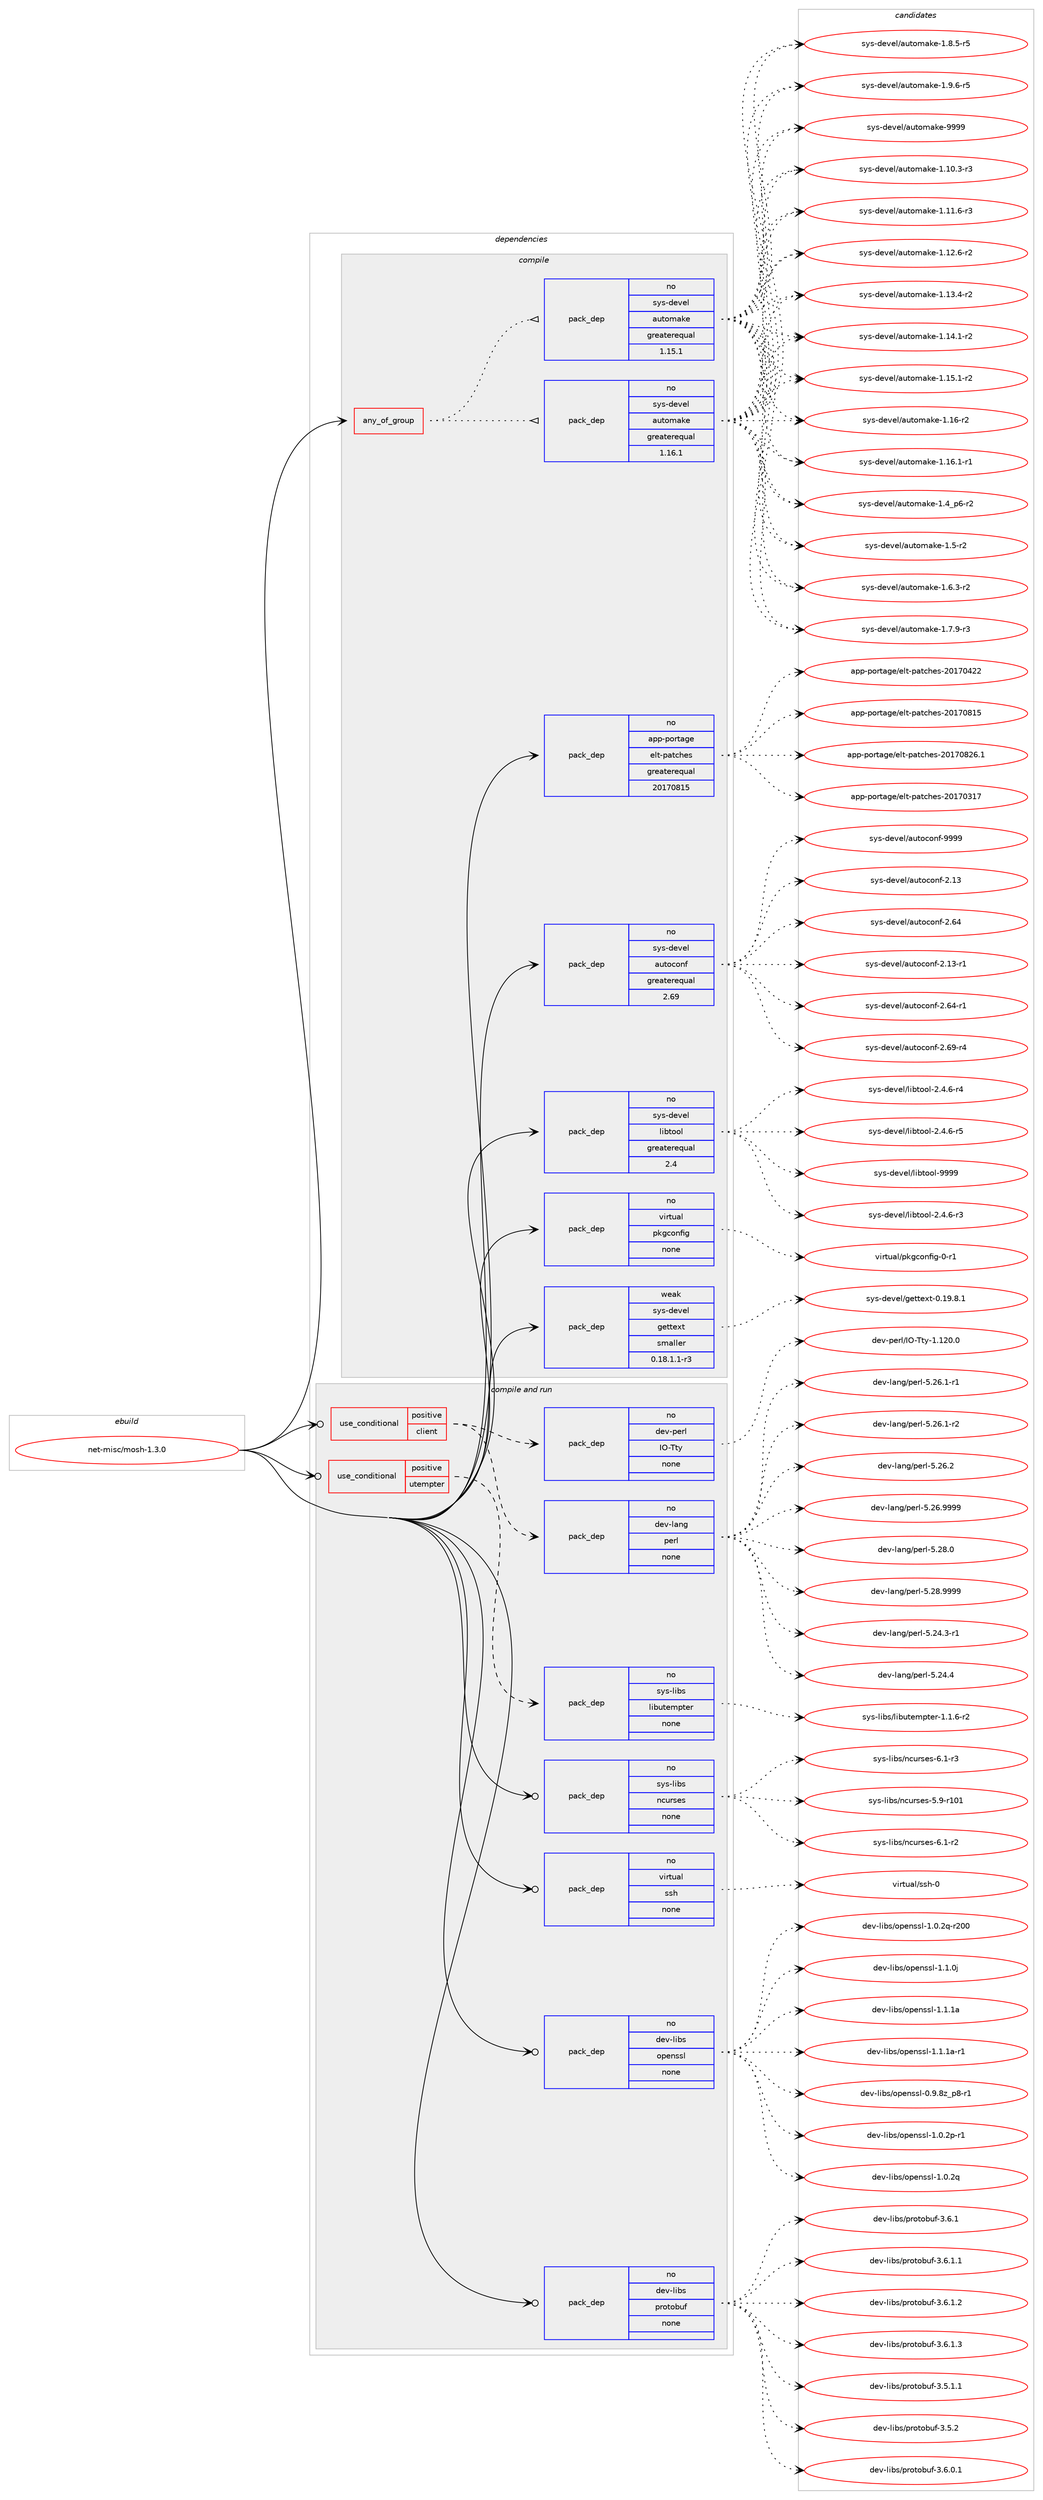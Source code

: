 digraph prolog {

# *************
# Graph options
# *************

newrank=true;
concentrate=true;
compound=true;
graph [rankdir=LR,fontname=Helvetica,fontsize=10,ranksep=1.5];#, ranksep=2.5, nodesep=0.2];
edge  [arrowhead=vee];
node  [fontname=Helvetica,fontsize=10];

# **********
# The ebuild
# **********

subgraph cluster_leftcol {
color=gray;
rank=same;
label=<<i>ebuild</i>>;
id [label="net-misc/mosh-1.3.0", color=red, width=4, href="../net-misc/mosh-1.3.0.svg"];
}

# ****************
# The dependencies
# ****************

subgraph cluster_midcol {
color=gray;
label=<<i>dependencies</i>>;
subgraph cluster_compile {
fillcolor="#eeeeee";
style=filled;
label=<<i>compile</i>>;
subgraph any135 {
dependency5460 [label=<<TABLE BORDER="0" CELLBORDER="1" CELLSPACING="0" CELLPADDING="4"><TR><TD CELLPADDING="10">any_of_group</TD></TR></TABLE>>, shape=none, color=red];subgraph pack4199 {
dependency5461 [label=<<TABLE BORDER="0" CELLBORDER="1" CELLSPACING="0" CELLPADDING="4" WIDTH="220"><TR><TD ROWSPAN="6" CELLPADDING="30">pack_dep</TD></TR><TR><TD WIDTH="110">no</TD></TR><TR><TD>sys-devel</TD></TR><TR><TD>automake</TD></TR><TR><TD>greaterequal</TD></TR><TR><TD>1.16.1</TD></TR></TABLE>>, shape=none, color=blue];
}
dependency5460:e -> dependency5461:w [weight=20,style="dotted",arrowhead="oinv"];
subgraph pack4200 {
dependency5462 [label=<<TABLE BORDER="0" CELLBORDER="1" CELLSPACING="0" CELLPADDING="4" WIDTH="220"><TR><TD ROWSPAN="6" CELLPADDING="30">pack_dep</TD></TR><TR><TD WIDTH="110">no</TD></TR><TR><TD>sys-devel</TD></TR><TR><TD>automake</TD></TR><TR><TD>greaterequal</TD></TR><TR><TD>1.15.1</TD></TR></TABLE>>, shape=none, color=blue];
}
dependency5460:e -> dependency5462:w [weight=20,style="dotted",arrowhead="oinv"];
}
id:e -> dependency5460:w [weight=20,style="solid",arrowhead="vee"];
subgraph pack4201 {
dependency5463 [label=<<TABLE BORDER="0" CELLBORDER="1" CELLSPACING="0" CELLPADDING="4" WIDTH="220"><TR><TD ROWSPAN="6" CELLPADDING="30">pack_dep</TD></TR><TR><TD WIDTH="110">no</TD></TR><TR><TD>app-portage</TD></TR><TR><TD>elt-patches</TD></TR><TR><TD>greaterequal</TD></TR><TR><TD>20170815</TD></TR></TABLE>>, shape=none, color=blue];
}
id:e -> dependency5463:w [weight=20,style="solid",arrowhead="vee"];
subgraph pack4202 {
dependency5464 [label=<<TABLE BORDER="0" CELLBORDER="1" CELLSPACING="0" CELLPADDING="4" WIDTH="220"><TR><TD ROWSPAN="6" CELLPADDING="30">pack_dep</TD></TR><TR><TD WIDTH="110">no</TD></TR><TR><TD>sys-devel</TD></TR><TR><TD>autoconf</TD></TR><TR><TD>greaterequal</TD></TR><TR><TD>2.69</TD></TR></TABLE>>, shape=none, color=blue];
}
id:e -> dependency5464:w [weight=20,style="solid",arrowhead="vee"];
subgraph pack4203 {
dependency5465 [label=<<TABLE BORDER="0" CELLBORDER="1" CELLSPACING="0" CELLPADDING="4" WIDTH="220"><TR><TD ROWSPAN="6" CELLPADDING="30">pack_dep</TD></TR><TR><TD WIDTH="110">no</TD></TR><TR><TD>sys-devel</TD></TR><TR><TD>libtool</TD></TR><TR><TD>greaterequal</TD></TR><TR><TD>2.4</TD></TR></TABLE>>, shape=none, color=blue];
}
id:e -> dependency5465:w [weight=20,style="solid",arrowhead="vee"];
subgraph pack4204 {
dependency5466 [label=<<TABLE BORDER="0" CELLBORDER="1" CELLSPACING="0" CELLPADDING="4" WIDTH="220"><TR><TD ROWSPAN="6" CELLPADDING="30">pack_dep</TD></TR><TR><TD WIDTH="110">no</TD></TR><TR><TD>virtual</TD></TR><TR><TD>pkgconfig</TD></TR><TR><TD>none</TD></TR><TR><TD></TD></TR></TABLE>>, shape=none, color=blue];
}
id:e -> dependency5466:w [weight=20,style="solid",arrowhead="vee"];
subgraph pack4205 {
dependency5467 [label=<<TABLE BORDER="0" CELLBORDER="1" CELLSPACING="0" CELLPADDING="4" WIDTH="220"><TR><TD ROWSPAN="6" CELLPADDING="30">pack_dep</TD></TR><TR><TD WIDTH="110">weak</TD></TR><TR><TD>sys-devel</TD></TR><TR><TD>gettext</TD></TR><TR><TD>smaller</TD></TR><TR><TD>0.18.1.1-r3</TD></TR></TABLE>>, shape=none, color=blue];
}
id:e -> dependency5467:w [weight=20,style="solid",arrowhead="vee"];
}
subgraph cluster_compileandrun {
fillcolor="#eeeeee";
style=filled;
label=<<i>compile and run</i>>;
subgraph cond1120 {
dependency5468 [label=<<TABLE BORDER="0" CELLBORDER="1" CELLSPACING="0" CELLPADDING="4"><TR><TD ROWSPAN="3" CELLPADDING="10">use_conditional</TD></TR><TR><TD>positive</TD></TR><TR><TD>client</TD></TR></TABLE>>, shape=none, color=red];
subgraph pack4206 {
dependency5469 [label=<<TABLE BORDER="0" CELLBORDER="1" CELLSPACING="0" CELLPADDING="4" WIDTH="220"><TR><TD ROWSPAN="6" CELLPADDING="30">pack_dep</TD></TR><TR><TD WIDTH="110">no</TD></TR><TR><TD>dev-lang</TD></TR><TR><TD>perl</TD></TR><TR><TD>none</TD></TR><TR><TD></TD></TR></TABLE>>, shape=none, color=blue];
}
dependency5468:e -> dependency5469:w [weight=20,style="dashed",arrowhead="vee"];
subgraph pack4207 {
dependency5470 [label=<<TABLE BORDER="0" CELLBORDER="1" CELLSPACING="0" CELLPADDING="4" WIDTH="220"><TR><TD ROWSPAN="6" CELLPADDING="30">pack_dep</TD></TR><TR><TD WIDTH="110">no</TD></TR><TR><TD>dev-perl</TD></TR><TR><TD>IO-Tty</TD></TR><TR><TD>none</TD></TR><TR><TD></TD></TR></TABLE>>, shape=none, color=blue];
}
dependency5468:e -> dependency5470:w [weight=20,style="dashed",arrowhead="vee"];
}
id:e -> dependency5468:w [weight=20,style="solid",arrowhead="odotvee"];
subgraph cond1121 {
dependency5471 [label=<<TABLE BORDER="0" CELLBORDER="1" CELLSPACING="0" CELLPADDING="4"><TR><TD ROWSPAN="3" CELLPADDING="10">use_conditional</TD></TR><TR><TD>positive</TD></TR><TR><TD>utempter</TD></TR></TABLE>>, shape=none, color=red];
subgraph pack4208 {
dependency5472 [label=<<TABLE BORDER="0" CELLBORDER="1" CELLSPACING="0" CELLPADDING="4" WIDTH="220"><TR><TD ROWSPAN="6" CELLPADDING="30">pack_dep</TD></TR><TR><TD WIDTH="110">no</TD></TR><TR><TD>sys-libs</TD></TR><TR><TD>libutempter</TD></TR><TR><TD>none</TD></TR><TR><TD></TD></TR></TABLE>>, shape=none, color=blue];
}
dependency5471:e -> dependency5472:w [weight=20,style="dashed",arrowhead="vee"];
}
id:e -> dependency5471:w [weight=20,style="solid",arrowhead="odotvee"];
subgraph pack4209 {
dependency5473 [label=<<TABLE BORDER="0" CELLBORDER="1" CELLSPACING="0" CELLPADDING="4" WIDTH="220"><TR><TD ROWSPAN="6" CELLPADDING="30">pack_dep</TD></TR><TR><TD WIDTH="110">no</TD></TR><TR><TD>dev-libs</TD></TR><TR><TD>openssl</TD></TR><TR><TD>none</TD></TR><TR><TD></TD></TR></TABLE>>, shape=none, color=blue];
}
id:e -> dependency5473:w [weight=20,style="solid",arrowhead="odotvee"];
subgraph pack4210 {
dependency5474 [label=<<TABLE BORDER="0" CELLBORDER="1" CELLSPACING="0" CELLPADDING="4" WIDTH="220"><TR><TD ROWSPAN="6" CELLPADDING="30">pack_dep</TD></TR><TR><TD WIDTH="110">no</TD></TR><TR><TD>dev-libs</TD></TR><TR><TD>protobuf</TD></TR><TR><TD>none</TD></TR><TR><TD></TD></TR></TABLE>>, shape=none, color=blue];
}
id:e -> dependency5474:w [weight=20,style="solid",arrowhead="odotvee"];
subgraph pack4211 {
dependency5475 [label=<<TABLE BORDER="0" CELLBORDER="1" CELLSPACING="0" CELLPADDING="4" WIDTH="220"><TR><TD ROWSPAN="6" CELLPADDING="30">pack_dep</TD></TR><TR><TD WIDTH="110">no</TD></TR><TR><TD>sys-libs</TD></TR><TR><TD>ncurses</TD></TR><TR><TD>none</TD></TR><TR><TD></TD></TR></TABLE>>, shape=none, color=blue];
}
id:e -> dependency5475:w [weight=20,style="solid",arrowhead="odotvee"];
subgraph pack4212 {
dependency5476 [label=<<TABLE BORDER="0" CELLBORDER="1" CELLSPACING="0" CELLPADDING="4" WIDTH="220"><TR><TD ROWSPAN="6" CELLPADDING="30">pack_dep</TD></TR><TR><TD WIDTH="110">no</TD></TR><TR><TD>virtual</TD></TR><TR><TD>ssh</TD></TR><TR><TD>none</TD></TR><TR><TD></TD></TR></TABLE>>, shape=none, color=blue];
}
id:e -> dependency5476:w [weight=20,style="solid",arrowhead="odotvee"];
}
subgraph cluster_run {
fillcolor="#eeeeee";
style=filled;
label=<<i>run</i>>;
}
}

# **************
# The candidates
# **************

subgraph cluster_choices {
rank=same;
color=gray;
label=<<i>candidates</i>>;

subgraph choice4199 {
color=black;
nodesep=1;
choice11512111545100101118101108479711711611110997107101454946494846514511451 [label="sys-devel/automake-1.10.3-r3", color=red, width=4,href="../sys-devel/automake-1.10.3-r3.svg"];
choice11512111545100101118101108479711711611110997107101454946494946544511451 [label="sys-devel/automake-1.11.6-r3", color=red, width=4,href="../sys-devel/automake-1.11.6-r3.svg"];
choice11512111545100101118101108479711711611110997107101454946495046544511450 [label="sys-devel/automake-1.12.6-r2", color=red, width=4,href="../sys-devel/automake-1.12.6-r2.svg"];
choice11512111545100101118101108479711711611110997107101454946495146524511450 [label="sys-devel/automake-1.13.4-r2", color=red, width=4,href="../sys-devel/automake-1.13.4-r2.svg"];
choice11512111545100101118101108479711711611110997107101454946495246494511450 [label="sys-devel/automake-1.14.1-r2", color=red, width=4,href="../sys-devel/automake-1.14.1-r2.svg"];
choice11512111545100101118101108479711711611110997107101454946495346494511450 [label="sys-devel/automake-1.15.1-r2", color=red, width=4,href="../sys-devel/automake-1.15.1-r2.svg"];
choice1151211154510010111810110847971171161111099710710145494649544511450 [label="sys-devel/automake-1.16-r2", color=red, width=4,href="../sys-devel/automake-1.16-r2.svg"];
choice11512111545100101118101108479711711611110997107101454946495446494511449 [label="sys-devel/automake-1.16.1-r1", color=red, width=4,href="../sys-devel/automake-1.16.1-r1.svg"];
choice115121115451001011181011084797117116111109971071014549465295112544511450 [label="sys-devel/automake-1.4_p6-r2", color=red, width=4,href="../sys-devel/automake-1.4_p6-r2.svg"];
choice11512111545100101118101108479711711611110997107101454946534511450 [label="sys-devel/automake-1.5-r2", color=red, width=4,href="../sys-devel/automake-1.5-r2.svg"];
choice115121115451001011181011084797117116111109971071014549465446514511450 [label="sys-devel/automake-1.6.3-r2", color=red, width=4,href="../sys-devel/automake-1.6.3-r2.svg"];
choice115121115451001011181011084797117116111109971071014549465546574511451 [label="sys-devel/automake-1.7.9-r3", color=red, width=4,href="../sys-devel/automake-1.7.9-r3.svg"];
choice115121115451001011181011084797117116111109971071014549465646534511453 [label="sys-devel/automake-1.8.5-r5", color=red, width=4,href="../sys-devel/automake-1.8.5-r5.svg"];
choice115121115451001011181011084797117116111109971071014549465746544511453 [label="sys-devel/automake-1.9.6-r5", color=red, width=4,href="../sys-devel/automake-1.9.6-r5.svg"];
choice115121115451001011181011084797117116111109971071014557575757 [label="sys-devel/automake-9999", color=red, width=4,href="../sys-devel/automake-9999.svg"];
dependency5461:e -> choice11512111545100101118101108479711711611110997107101454946494846514511451:w [style=dotted,weight="100"];
dependency5461:e -> choice11512111545100101118101108479711711611110997107101454946494946544511451:w [style=dotted,weight="100"];
dependency5461:e -> choice11512111545100101118101108479711711611110997107101454946495046544511450:w [style=dotted,weight="100"];
dependency5461:e -> choice11512111545100101118101108479711711611110997107101454946495146524511450:w [style=dotted,weight="100"];
dependency5461:e -> choice11512111545100101118101108479711711611110997107101454946495246494511450:w [style=dotted,weight="100"];
dependency5461:e -> choice11512111545100101118101108479711711611110997107101454946495346494511450:w [style=dotted,weight="100"];
dependency5461:e -> choice1151211154510010111810110847971171161111099710710145494649544511450:w [style=dotted,weight="100"];
dependency5461:e -> choice11512111545100101118101108479711711611110997107101454946495446494511449:w [style=dotted,weight="100"];
dependency5461:e -> choice115121115451001011181011084797117116111109971071014549465295112544511450:w [style=dotted,weight="100"];
dependency5461:e -> choice11512111545100101118101108479711711611110997107101454946534511450:w [style=dotted,weight="100"];
dependency5461:e -> choice115121115451001011181011084797117116111109971071014549465446514511450:w [style=dotted,weight="100"];
dependency5461:e -> choice115121115451001011181011084797117116111109971071014549465546574511451:w [style=dotted,weight="100"];
dependency5461:e -> choice115121115451001011181011084797117116111109971071014549465646534511453:w [style=dotted,weight="100"];
dependency5461:e -> choice115121115451001011181011084797117116111109971071014549465746544511453:w [style=dotted,weight="100"];
dependency5461:e -> choice115121115451001011181011084797117116111109971071014557575757:w [style=dotted,weight="100"];
}
subgraph choice4200 {
color=black;
nodesep=1;
choice11512111545100101118101108479711711611110997107101454946494846514511451 [label="sys-devel/automake-1.10.3-r3", color=red, width=4,href="../sys-devel/automake-1.10.3-r3.svg"];
choice11512111545100101118101108479711711611110997107101454946494946544511451 [label="sys-devel/automake-1.11.6-r3", color=red, width=4,href="../sys-devel/automake-1.11.6-r3.svg"];
choice11512111545100101118101108479711711611110997107101454946495046544511450 [label="sys-devel/automake-1.12.6-r2", color=red, width=4,href="../sys-devel/automake-1.12.6-r2.svg"];
choice11512111545100101118101108479711711611110997107101454946495146524511450 [label="sys-devel/automake-1.13.4-r2", color=red, width=4,href="../sys-devel/automake-1.13.4-r2.svg"];
choice11512111545100101118101108479711711611110997107101454946495246494511450 [label="sys-devel/automake-1.14.1-r2", color=red, width=4,href="../sys-devel/automake-1.14.1-r2.svg"];
choice11512111545100101118101108479711711611110997107101454946495346494511450 [label="sys-devel/automake-1.15.1-r2", color=red, width=4,href="../sys-devel/automake-1.15.1-r2.svg"];
choice1151211154510010111810110847971171161111099710710145494649544511450 [label="sys-devel/automake-1.16-r2", color=red, width=4,href="../sys-devel/automake-1.16-r2.svg"];
choice11512111545100101118101108479711711611110997107101454946495446494511449 [label="sys-devel/automake-1.16.1-r1", color=red, width=4,href="../sys-devel/automake-1.16.1-r1.svg"];
choice115121115451001011181011084797117116111109971071014549465295112544511450 [label="sys-devel/automake-1.4_p6-r2", color=red, width=4,href="../sys-devel/automake-1.4_p6-r2.svg"];
choice11512111545100101118101108479711711611110997107101454946534511450 [label="sys-devel/automake-1.5-r2", color=red, width=4,href="../sys-devel/automake-1.5-r2.svg"];
choice115121115451001011181011084797117116111109971071014549465446514511450 [label="sys-devel/automake-1.6.3-r2", color=red, width=4,href="../sys-devel/automake-1.6.3-r2.svg"];
choice115121115451001011181011084797117116111109971071014549465546574511451 [label="sys-devel/automake-1.7.9-r3", color=red, width=4,href="../sys-devel/automake-1.7.9-r3.svg"];
choice115121115451001011181011084797117116111109971071014549465646534511453 [label="sys-devel/automake-1.8.5-r5", color=red, width=4,href="../sys-devel/automake-1.8.5-r5.svg"];
choice115121115451001011181011084797117116111109971071014549465746544511453 [label="sys-devel/automake-1.9.6-r5", color=red, width=4,href="../sys-devel/automake-1.9.6-r5.svg"];
choice115121115451001011181011084797117116111109971071014557575757 [label="sys-devel/automake-9999", color=red, width=4,href="../sys-devel/automake-9999.svg"];
dependency5462:e -> choice11512111545100101118101108479711711611110997107101454946494846514511451:w [style=dotted,weight="100"];
dependency5462:e -> choice11512111545100101118101108479711711611110997107101454946494946544511451:w [style=dotted,weight="100"];
dependency5462:e -> choice11512111545100101118101108479711711611110997107101454946495046544511450:w [style=dotted,weight="100"];
dependency5462:e -> choice11512111545100101118101108479711711611110997107101454946495146524511450:w [style=dotted,weight="100"];
dependency5462:e -> choice11512111545100101118101108479711711611110997107101454946495246494511450:w [style=dotted,weight="100"];
dependency5462:e -> choice11512111545100101118101108479711711611110997107101454946495346494511450:w [style=dotted,weight="100"];
dependency5462:e -> choice1151211154510010111810110847971171161111099710710145494649544511450:w [style=dotted,weight="100"];
dependency5462:e -> choice11512111545100101118101108479711711611110997107101454946495446494511449:w [style=dotted,weight="100"];
dependency5462:e -> choice115121115451001011181011084797117116111109971071014549465295112544511450:w [style=dotted,weight="100"];
dependency5462:e -> choice11512111545100101118101108479711711611110997107101454946534511450:w [style=dotted,weight="100"];
dependency5462:e -> choice115121115451001011181011084797117116111109971071014549465446514511450:w [style=dotted,weight="100"];
dependency5462:e -> choice115121115451001011181011084797117116111109971071014549465546574511451:w [style=dotted,weight="100"];
dependency5462:e -> choice115121115451001011181011084797117116111109971071014549465646534511453:w [style=dotted,weight="100"];
dependency5462:e -> choice115121115451001011181011084797117116111109971071014549465746544511453:w [style=dotted,weight="100"];
dependency5462:e -> choice115121115451001011181011084797117116111109971071014557575757:w [style=dotted,weight="100"];
}
subgraph choice4201 {
color=black;
nodesep=1;
choice97112112451121111141169710310147101108116451129711699104101115455048495548514955 [label="app-portage/elt-patches-20170317", color=red, width=4,href="../app-portage/elt-patches-20170317.svg"];
choice97112112451121111141169710310147101108116451129711699104101115455048495548525050 [label="app-portage/elt-patches-20170422", color=red, width=4,href="../app-portage/elt-patches-20170422.svg"];
choice97112112451121111141169710310147101108116451129711699104101115455048495548564953 [label="app-portage/elt-patches-20170815", color=red, width=4,href="../app-portage/elt-patches-20170815.svg"];
choice971121124511211111411697103101471011081164511297116991041011154550484955485650544649 [label="app-portage/elt-patches-20170826.1", color=red, width=4,href="../app-portage/elt-patches-20170826.1.svg"];
dependency5463:e -> choice97112112451121111141169710310147101108116451129711699104101115455048495548514955:w [style=dotted,weight="100"];
dependency5463:e -> choice97112112451121111141169710310147101108116451129711699104101115455048495548525050:w [style=dotted,weight="100"];
dependency5463:e -> choice97112112451121111141169710310147101108116451129711699104101115455048495548564953:w [style=dotted,weight="100"];
dependency5463:e -> choice971121124511211111411697103101471011081164511297116991041011154550484955485650544649:w [style=dotted,weight="100"];
}
subgraph choice4202 {
color=black;
nodesep=1;
choice115121115451001011181011084797117116111991111101024550464951 [label="sys-devel/autoconf-2.13", color=red, width=4,href="../sys-devel/autoconf-2.13.svg"];
choice115121115451001011181011084797117116111991111101024550465452 [label="sys-devel/autoconf-2.64", color=red, width=4,href="../sys-devel/autoconf-2.64.svg"];
choice1151211154510010111810110847971171161119911111010245504649514511449 [label="sys-devel/autoconf-2.13-r1", color=red, width=4,href="../sys-devel/autoconf-2.13-r1.svg"];
choice1151211154510010111810110847971171161119911111010245504654524511449 [label="sys-devel/autoconf-2.64-r1", color=red, width=4,href="../sys-devel/autoconf-2.64-r1.svg"];
choice1151211154510010111810110847971171161119911111010245504654574511452 [label="sys-devel/autoconf-2.69-r4", color=red, width=4,href="../sys-devel/autoconf-2.69-r4.svg"];
choice115121115451001011181011084797117116111991111101024557575757 [label="sys-devel/autoconf-9999", color=red, width=4,href="../sys-devel/autoconf-9999.svg"];
dependency5464:e -> choice115121115451001011181011084797117116111991111101024550464951:w [style=dotted,weight="100"];
dependency5464:e -> choice115121115451001011181011084797117116111991111101024550465452:w [style=dotted,weight="100"];
dependency5464:e -> choice1151211154510010111810110847971171161119911111010245504649514511449:w [style=dotted,weight="100"];
dependency5464:e -> choice1151211154510010111810110847971171161119911111010245504654524511449:w [style=dotted,weight="100"];
dependency5464:e -> choice1151211154510010111810110847971171161119911111010245504654574511452:w [style=dotted,weight="100"];
dependency5464:e -> choice115121115451001011181011084797117116111991111101024557575757:w [style=dotted,weight="100"];
}
subgraph choice4203 {
color=black;
nodesep=1;
choice1151211154510010111810110847108105981161111111084550465246544511451 [label="sys-devel/libtool-2.4.6-r3", color=red, width=4,href="../sys-devel/libtool-2.4.6-r3.svg"];
choice1151211154510010111810110847108105981161111111084550465246544511452 [label="sys-devel/libtool-2.4.6-r4", color=red, width=4,href="../sys-devel/libtool-2.4.6-r4.svg"];
choice1151211154510010111810110847108105981161111111084550465246544511453 [label="sys-devel/libtool-2.4.6-r5", color=red, width=4,href="../sys-devel/libtool-2.4.6-r5.svg"];
choice1151211154510010111810110847108105981161111111084557575757 [label="sys-devel/libtool-9999", color=red, width=4,href="../sys-devel/libtool-9999.svg"];
dependency5465:e -> choice1151211154510010111810110847108105981161111111084550465246544511451:w [style=dotted,weight="100"];
dependency5465:e -> choice1151211154510010111810110847108105981161111111084550465246544511452:w [style=dotted,weight="100"];
dependency5465:e -> choice1151211154510010111810110847108105981161111111084550465246544511453:w [style=dotted,weight="100"];
dependency5465:e -> choice1151211154510010111810110847108105981161111111084557575757:w [style=dotted,weight="100"];
}
subgraph choice4204 {
color=black;
nodesep=1;
choice11810511411611797108471121071039911111010210510345484511449 [label="virtual/pkgconfig-0-r1", color=red, width=4,href="../virtual/pkgconfig-0-r1.svg"];
dependency5466:e -> choice11810511411611797108471121071039911111010210510345484511449:w [style=dotted,weight="100"];
}
subgraph choice4205 {
color=black;
nodesep=1;
choice1151211154510010111810110847103101116116101120116454846495746564649 [label="sys-devel/gettext-0.19.8.1", color=red, width=4,href="../sys-devel/gettext-0.19.8.1.svg"];
dependency5467:e -> choice1151211154510010111810110847103101116116101120116454846495746564649:w [style=dotted,weight="100"];
}
subgraph choice4206 {
color=black;
nodesep=1;
choice100101118451089711010347112101114108455346505246514511449 [label="dev-lang/perl-5.24.3-r1", color=red, width=4,href="../dev-lang/perl-5.24.3-r1.svg"];
choice10010111845108971101034711210111410845534650524652 [label="dev-lang/perl-5.24.4", color=red, width=4,href="../dev-lang/perl-5.24.4.svg"];
choice100101118451089711010347112101114108455346505446494511449 [label="dev-lang/perl-5.26.1-r1", color=red, width=4,href="../dev-lang/perl-5.26.1-r1.svg"];
choice100101118451089711010347112101114108455346505446494511450 [label="dev-lang/perl-5.26.1-r2", color=red, width=4,href="../dev-lang/perl-5.26.1-r2.svg"];
choice10010111845108971101034711210111410845534650544650 [label="dev-lang/perl-5.26.2", color=red, width=4,href="../dev-lang/perl-5.26.2.svg"];
choice10010111845108971101034711210111410845534650544657575757 [label="dev-lang/perl-5.26.9999", color=red, width=4,href="../dev-lang/perl-5.26.9999.svg"];
choice10010111845108971101034711210111410845534650564648 [label="dev-lang/perl-5.28.0", color=red, width=4,href="../dev-lang/perl-5.28.0.svg"];
choice10010111845108971101034711210111410845534650564657575757 [label="dev-lang/perl-5.28.9999", color=red, width=4,href="../dev-lang/perl-5.28.9999.svg"];
dependency5469:e -> choice100101118451089711010347112101114108455346505246514511449:w [style=dotted,weight="100"];
dependency5469:e -> choice10010111845108971101034711210111410845534650524652:w [style=dotted,weight="100"];
dependency5469:e -> choice100101118451089711010347112101114108455346505446494511449:w [style=dotted,weight="100"];
dependency5469:e -> choice100101118451089711010347112101114108455346505446494511450:w [style=dotted,weight="100"];
dependency5469:e -> choice10010111845108971101034711210111410845534650544650:w [style=dotted,weight="100"];
dependency5469:e -> choice10010111845108971101034711210111410845534650544657575757:w [style=dotted,weight="100"];
dependency5469:e -> choice10010111845108971101034711210111410845534650564648:w [style=dotted,weight="100"];
dependency5469:e -> choice10010111845108971101034711210111410845534650564657575757:w [style=dotted,weight="100"];
}
subgraph choice4207 {
color=black;
nodesep=1;
choice1001011184511210111410847737945841161214549464950484648 [label="dev-perl/IO-Tty-1.120.0", color=red, width=4,href="../dev-perl/IO-Tty-1.120.0.svg"];
dependency5470:e -> choice1001011184511210111410847737945841161214549464950484648:w [style=dotted,weight="100"];
}
subgraph choice4208 {
color=black;
nodesep=1;
choice115121115451081059811547108105981171161011091121161011144549464946544511450 [label="sys-libs/libutempter-1.1.6-r2", color=red, width=4,href="../sys-libs/libutempter-1.1.6-r2.svg"];
dependency5472:e -> choice115121115451081059811547108105981171161011091121161011144549464946544511450:w [style=dotted,weight="100"];
}
subgraph choice4209 {
color=black;
nodesep=1;
choice10010111845108105981154711111210111011511510845484657465612295112564511449 [label="dev-libs/openssl-0.9.8z_p8-r1", color=red, width=4,href="../dev-libs/openssl-0.9.8z_p8-r1.svg"];
choice1001011184510810598115471111121011101151151084549464846501124511449 [label="dev-libs/openssl-1.0.2p-r1", color=red, width=4,href="../dev-libs/openssl-1.0.2p-r1.svg"];
choice100101118451081059811547111112101110115115108454946484650113 [label="dev-libs/openssl-1.0.2q", color=red, width=4,href="../dev-libs/openssl-1.0.2q.svg"];
choice10010111845108105981154711111210111011511510845494648465011345114504848 [label="dev-libs/openssl-1.0.2q-r200", color=red, width=4,href="../dev-libs/openssl-1.0.2q-r200.svg"];
choice100101118451081059811547111112101110115115108454946494648106 [label="dev-libs/openssl-1.1.0j", color=red, width=4,href="../dev-libs/openssl-1.1.0j.svg"];
choice10010111845108105981154711111210111011511510845494649464997 [label="dev-libs/openssl-1.1.1a", color=red, width=4,href="../dev-libs/openssl-1.1.1a.svg"];
choice100101118451081059811547111112101110115115108454946494649974511449 [label="dev-libs/openssl-1.1.1a-r1", color=red, width=4,href="../dev-libs/openssl-1.1.1a-r1.svg"];
dependency5473:e -> choice10010111845108105981154711111210111011511510845484657465612295112564511449:w [style=dotted,weight="100"];
dependency5473:e -> choice1001011184510810598115471111121011101151151084549464846501124511449:w [style=dotted,weight="100"];
dependency5473:e -> choice100101118451081059811547111112101110115115108454946484650113:w [style=dotted,weight="100"];
dependency5473:e -> choice10010111845108105981154711111210111011511510845494648465011345114504848:w [style=dotted,weight="100"];
dependency5473:e -> choice100101118451081059811547111112101110115115108454946494648106:w [style=dotted,weight="100"];
dependency5473:e -> choice10010111845108105981154711111210111011511510845494649464997:w [style=dotted,weight="100"];
dependency5473:e -> choice100101118451081059811547111112101110115115108454946494649974511449:w [style=dotted,weight="100"];
}
subgraph choice4210 {
color=black;
nodesep=1;
choice100101118451081059811547112114111116111981171024551465346494649 [label="dev-libs/protobuf-3.5.1.1", color=red, width=4,href="../dev-libs/protobuf-3.5.1.1.svg"];
choice10010111845108105981154711211411111611198117102455146534650 [label="dev-libs/protobuf-3.5.2", color=red, width=4,href="../dev-libs/protobuf-3.5.2.svg"];
choice100101118451081059811547112114111116111981171024551465446484649 [label="dev-libs/protobuf-3.6.0.1", color=red, width=4,href="../dev-libs/protobuf-3.6.0.1.svg"];
choice10010111845108105981154711211411111611198117102455146544649 [label="dev-libs/protobuf-3.6.1", color=red, width=4,href="../dev-libs/protobuf-3.6.1.svg"];
choice100101118451081059811547112114111116111981171024551465446494649 [label="dev-libs/protobuf-3.6.1.1", color=red, width=4,href="../dev-libs/protobuf-3.6.1.1.svg"];
choice100101118451081059811547112114111116111981171024551465446494650 [label="dev-libs/protobuf-3.6.1.2", color=red, width=4,href="../dev-libs/protobuf-3.6.1.2.svg"];
choice100101118451081059811547112114111116111981171024551465446494651 [label="dev-libs/protobuf-3.6.1.3", color=red, width=4,href="../dev-libs/protobuf-3.6.1.3.svg"];
dependency5474:e -> choice100101118451081059811547112114111116111981171024551465346494649:w [style=dotted,weight="100"];
dependency5474:e -> choice10010111845108105981154711211411111611198117102455146534650:w [style=dotted,weight="100"];
dependency5474:e -> choice100101118451081059811547112114111116111981171024551465446484649:w [style=dotted,weight="100"];
dependency5474:e -> choice10010111845108105981154711211411111611198117102455146544649:w [style=dotted,weight="100"];
dependency5474:e -> choice100101118451081059811547112114111116111981171024551465446494649:w [style=dotted,weight="100"];
dependency5474:e -> choice100101118451081059811547112114111116111981171024551465446494650:w [style=dotted,weight="100"];
dependency5474:e -> choice100101118451081059811547112114111116111981171024551465446494651:w [style=dotted,weight="100"];
}
subgraph choice4211 {
color=black;
nodesep=1;
choice115121115451081059811547110991171141151011154553465745114494849 [label="sys-libs/ncurses-5.9-r101", color=red, width=4,href="../sys-libs/ncurses-5.9-r101.svg"];
choice11512111545108105981154711099117114115101115455446494511450 [label="sys-libs/ncurses-6.1-r2", color=red, width=4,href="../sys-libs/ncurses-6.1-r2.svg"];
choice11512111545108105981154711099117114115101115455446494511451 [label="sys-libs/ncurses-6.1-r3", color=red, width=4,href="../sys-libs/ncurses-6.1-r3.svg"];
dependency5475:e -> choice115121115451081059811547110991171141151011154553465745114494849:w [style=dotted,weight="100"];
dependency5475:e -> choice11512111545108105981154711099117114115101115455446494511450:w [style=dotted,weight="100"];
dependency5475:e -> choice11512111545108105981154711099117114115101115455446494511451:w [style=dotted,weight="100"];
}
subgraph choice4212 {
color=black;
nodesep=1;
choice11810511411611797108471151151044548 [label="virtual/ssh-0", color=red, width=4,href="../virtual/ssh-0.svg"];
dependency5476:e -> choice11810511411611797108471151151044548:w [style=dotted,weight="100"];
}
}

}
